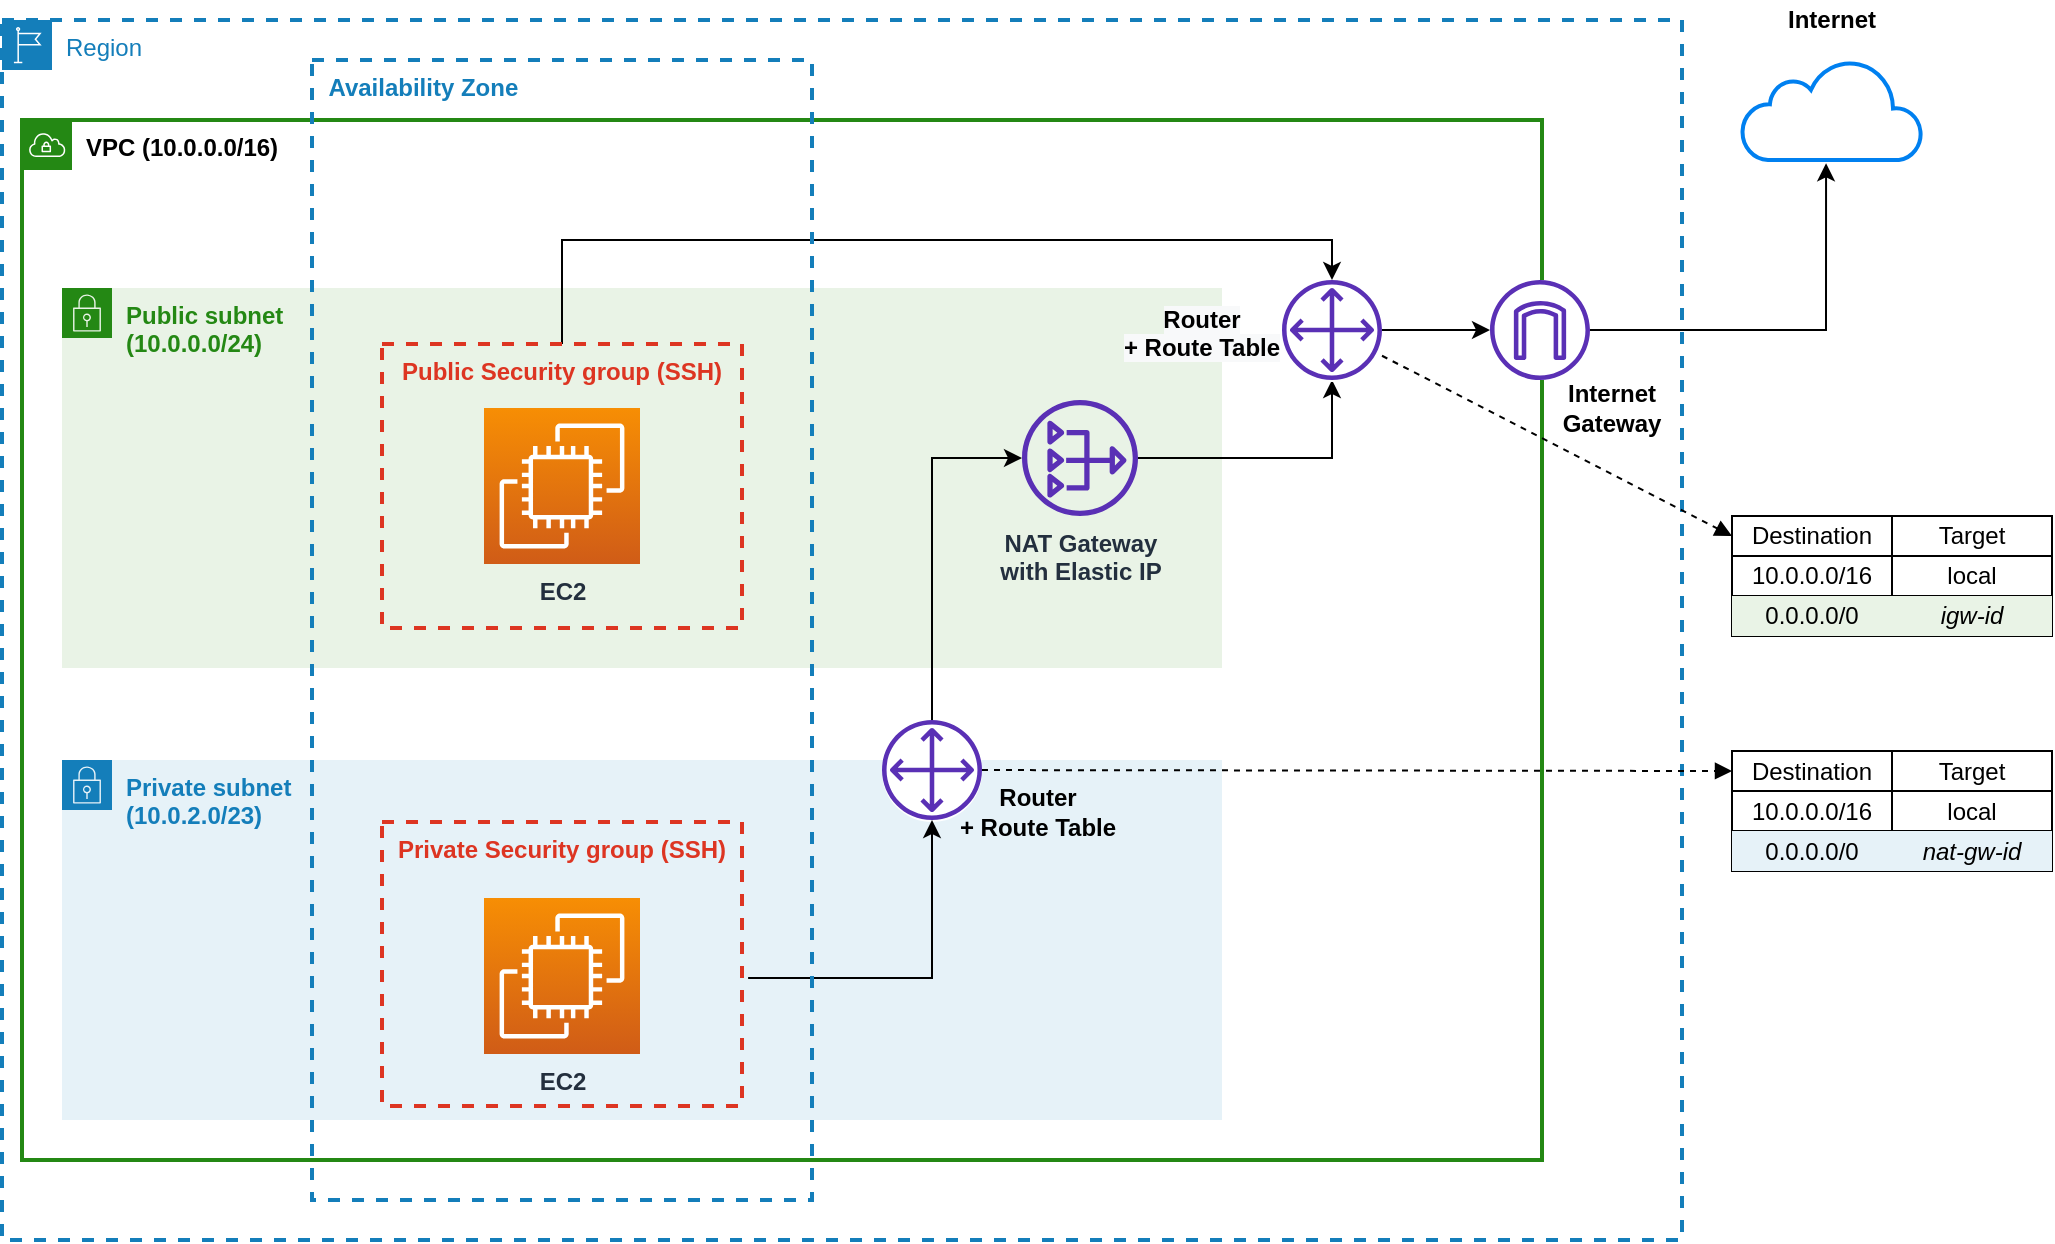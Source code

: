 <mxfile version="14.4.3" type="device"><diagram id="4D0uNt5-6QLpgudtHWD4" name="Page-1"><mxGraphModel dx="1422" dy="822" grid="1" gridSize="10" guides="1" tooltips="1" connect="1" arrows="1" fold="1" page="1" pageScale="1" pageWidth="1169" pageHeight="827" math="0" shadow="0"><root><mxCell id="0"/><mxCell id="1" parent="0"/><mxCell id="k_DIHOhwRYVe0rz_QL8n-2" value="&lt;b&gt;&lt;font color=&quot;#000000&quot;&gt;VPC (10.0.0.0/16)&lt;/font&gt;&lt;/b&gt;" style="points=[[0,0],[0.25,0],[0.5,0],[0.75,0],[1,0],[1,0.25],[1,0.5],[1,0.75],[1,1],[0.75,1],[0.5,1],[0.25,1],[0,1],[0,0.75],[0,0.5],[0,0.25]];outlineConnect=0;gradientColor=none;html=1;whiteSpace=wrap;fontSize=12;fontStyle=0;shape=mxgraph.aws4.group;grIcon=mxgraph.aws4.group_vpc;strokeColor=#248814;fillColor=none;verticalAlign=top;align=left;spacingLeft=30;fontColor=#AAB7B8;dashed=0;strokeWidth=2;" parent="1" vertex="1"><mxGeometry x="90" y="160" width="760" height="520" as="geometry"/></mxCell><mxCell id="Dm6GgKJ4SythQdt6zz18-4" value="Region" style="points=[[0,0],[0.25,0],[0.5,0],[0.75,0],[1,0],[1,0.25],[1,0.5],[1,0.75],[1,1],[0.75,1],[0.5,1],[0.25,1],[0,1],[0,0.75],[0,0.5],[0,0.25]];outlineConnect=0;gradientColor=none;html=1;whiteSpace=wrap;fontSize=12;fontStyle=0;shape=mxgraph.aws4.group;grIcon=mxgraph.aws4.group_region;strokeColor=#147EBA;fillColor=none;verticalAlign=top;align=left;spacingLeft=30;fontColor=#147EBA;dashed=1;strokeWidth=2;" parent="1" vertex="1"><mxGeometry x="80" y="110" width="840" height="610" as="geometry"/></mxCell><mxCell id="k_DIHOhwRYVe0rz_QL8n-9" value="&lt;b&gt;Public subnet&lt;br&gt;(10.0.0.0/24)&lt;br&gt;&lt;/b&gt;" style="points=[[0,0],[0.25,0],[0.5,0],[0.75,0],[1,0],[1,0.25],[1,0.5],[1,0.75],[1,1],[0.75,1],[0.5,1],[0.25,1],[0,1],[0,0.75],[0,0.5],[0,0.25]];outlineConnect=0;gradientColor=none;html=1;whiteSpace=wrap;fontSize=12;fontStyle=0;shape=mxgraph.aws4.group;grIcon=mxgraph.aws4.group_security_group;grStroke=0;strokeColor=#248814;fillColor=#E9F3E6;verticalAlign=top;align=left;spacingLeft=30;fontColor=#248814;dashed=0;" parent="1" vertex="1"><mxGeometry x="110" y="244" width="580" height="190" as="geometry"/></mxCell><mxCell id="k_DIHOhwRYVe0rz_QL8n-10" value="&lt;b&gt;Private subnet&lt;br&gt;(10.0.2.0/23)&lt;br&gt;&lt;/b&gt;" style="points=[[0,0],[0.25,0],[0.5,0],[0.75,0],[1,0],[1,0.25],[1,0.5],[1,0.75],[1,1],[0.75,1],[0.5,1],[0.25,1],[0,1],[0,0.75],[0,0.5],[0,0.25]];outlineConnect=0;gradientColor=none;html=1;whiteSpace=wrap;fontSize=12;fontStyle=0;shape=mxgraph.aws4.group;grIcon=mxgraph.aws4.group_security_group;grStroke=0;strokeColor=#147EBA;fillColor=#E6F2F8;verticalAlign=top;align=left;spacingLeft=30;fontColor=#147EBA;dashed=0;" parent="1" vertex="1"><mxGeometry x="110" y="480" width="580" height="180" as="geometry"/></mxCell><mxCell id="k_DIHOhwRYVe0rz_QL8n-33" style="edgeStyle=orthogonalEdgeStyle;rounded=0;orthogonalLoop=1;jettySize=auto;html=1;exitX=0.5;exitY=0;exitDx=0;exitDy=0;" parent="1" source="k_DIHOhwRYVe0rz_QL8n-12" target="k_DIHOhwRYVe0rz_QL8n-22" edge="1"><mxGeometry relative="1" as="geometry"><Array as="points"><mxPoint x="360" y="220"/><mxPoint x="745" y="220"/></Array></mxGeometry></mxCell><mxCell id="k_DIHOhwRYVe0rz_QL8n-12" value="Public Security group (SSH)" style="fillColor=none;strokeColor=#DD3522;verticalAlign=top;fontStyle=1;fontColor=#DD3522;shadow=0;dashed=1;sketch=0;strokeWidth=2;" parent="1" vertex="1"><mxGeometry x="270" y="272" width="180" height="142" as="geometry"/></mxCell><mxCell id="k_DIHOhwRYVe0rz_QL8n-36" style="edgeStyle=orthogonalEdgeStyle;rounded=0;orthogonalLoop=1;jettySize=auto;html=1;" parent="1" source="k_DIHOhwRYVe0rz_QL8n-4" target="k_DIHOhwRYVe0rz_QL8n-22" edge="1"><mxGeometry relative="1" as="geometry"><Array as="points"><mxPoint x="745" y="329"/></Array></mxGeometry></mxCell><mxCell id="k_DIHOhwRYVe0rz_QL8n-4" value="&lt;b&gt;NAT Gateway&lt;br&gt;with Elastic IP&lt;br&gt;&lt;/b&gt;" style="outlineConnect=0;fontColor=#232F3E;gradientColor=none;fillColor=#5A30B5;strokeColor=none;dashed=0;verticalLabelPosition=bottom;verticalAlign=top;align=center;html=1;fontSize=12;fontStyle=0;aspect=fixed;pointerEvents=1;shape=mxgraph.aws4.nat_gateway;" parent="1" vertex="1"><mxGeometry x="590" y="300" width="58" height="58" as="geometry"/></mxCell><mxCell id="k_DIHOhwRYVe0rz_QL8n-19" value="" style="group" parent="1" vertex="1" connectable="0"><mxGeometry x="520" y="460" width="50" height="51" as="geometry"/></mxCell><mxCell id="k_DIHOhwRYVe0rz_QL8n-15" value="" style="ellipse;whiteSpace=wrap;html=1;shadow=0;dashed=1;sketch=0;strokeWidth=1;gradientColor=none;fillColor=#FFFFFF;strokeColor=none;" parent="k_DIHOhwRYVe0rz_QL8n-19" vertex="1"><mxGeometry y="1" width="50" height="50" as="geometry"/></mxCell><mxCell id="k_DIHOhwRYVe0rz_QL8n-17" value="" style="outlineConnect=0;fontColor=#232F3E;fillColor=#5A30B5;strokeColor=none;dashed=0;verticalLabelPosition=bottom;verticalAlign=top;align=center;html=1;fontSize=12;fontStyle=0;aspect=fixed;pointerEvents=1;shape=mxgraph.aws4.customer_gateway;sketch=0;shadow=0;" parent="k_DIHOhwRYVe0rz_QL8n-19" vertex="1"><mxGeometry width="50" height="50" as="geometry"/></mxCell><mxCell id="k_DIHOhwRYVe0rz_QL8n-20" value="" style="group" parent="1" vertex="1" connectable="0"><mxGeometry x="720" y="240" width="50" height="51" as="geometry"/></mxCell><mxCell id="k_DIHOhwRYVe0rz_QL8n-21" value="" style="ellipse;whiteSpace=wrap;html=1;shadow=0;dashed=1;sketch=0;strokeWidth=1;gradientColor=none;fillColor=#FFFFFF;strokeColor=none;" parent="k_DIHOhwRYVe0rz_QL8n-20" vertex="1"><mxGeometry y="1" width="50" height="50" as="geometry"/></mxCell><mxCell id="k_DIHOhwRYVe0rz_QL8n-22" value="" style="outlineConnect=0;fontColor=#232F3E;fillColor=#5A30B5;strokeColor=none;dashed=0;verticalLabelPosition=bottom;verticalAlign=top;align=center;html=1;fontSize=12;fontStyle=0;aspect=fixed;pointerEvents=1;shape=mxgraph.aws4.customer_gateway;sketch=0;shadow=0;" parent="k_DIHOhwRYVe0rz_QL8n-20" vertex="1"><mxGeometry width="50" height="50" as="geometry"/></mxCell><mxCell id="k_DIHOhwRYVe0rz_QL8n-25" value="" style="html=1;verticalLabelPosition=bottom;align=center;labelBackgroundColor=#ffffff;verticalAlign=top;strokeWidth=2;strokeColor=#0080F0;shadow=0;dashed=0;shape=mxgraph.ios7.icons.cloud;sketch=0;fillColor=#FFFFFF;gradientColor=none;" parent="1" vertex="1"><mxGeometry x="950" y="130" width="90" height="50" as="geometry"/></mxCell><mxCell id="k_DIHOhwRYVe0rz_QL8n-30" value="" style="group" parent="1" vertex="1" connectable="0"><mxGeometry x="824" y="240" width="50" height="50" as="geometry"/></mxCell><mxCell id="k_DIHOhwRYVe0rz_QL8n-27" value="" style="ellipse;whiteSpace=wrap;html=1;shadow=0;dashed=1;sketch=0;strokeWidth=1;gradientColor=none;fillColor=#FFFFFF;strokeColor=none;" parent="k_DIHOhwRYVe0rz_QL8n-30" vertex="1"><mxGeometry width="50" height="50" as="geometry"/></mxCell><mxCell id="k_DIHOhwRYVe0rz_QL8n-29" value="" style="outlineConnect=0;fontColor=#232F3E;gradientColor=none;fillColor=#5A30B5;strokeColor=none;dashed=0;verticalLabelPosition=bottom;verticalAlign=top;align=center;html=1;fontSize=12;fontStyle=0;aspect=fixed;pointerEvents=1;shape=mxgraph.aws4.internet_gateway;shadow=0;sketch=0;" parent="k_DIHOhwRYVe0rz_QL8n-30" vertex="1"><mxGeometry width="50" height="50" as="geometry"/></mxCell><mxCell id="k_DIHOhwRYVe0rz_QL8n-31" value="&lt;b&gt;EC2&lt;/b&gt;" style="outlineConnect=0;fontColor=#232F3E;gradientColor=#F78E04;gradientDirection=north;fillColor=#D05C17;strokeColor=#ffffff;dashed=0;verticalLabelPosition=bottom;verticalAlign=top;align=center;html=1;fontSize=12;fontStyle=0;aspect=fixed;shape=mxgraph.aws4.resourceIcon;resIcon=mxgraph.aws4.ec2;shadow=0;sketch=0;" parent="1" vertex="1"><mxGeometry x="321" y="304" width="78" height="78" as="geometry"/></mxCell><mxCell id="k_DIHOhwRYVe0rz_QL8n-34" style="edgeStyle=orthogonalEdgeStyle;rounded=0;orthogonalLoop=1;jettySize=auto;html=1;exitX=1.017;exitY=0.549;exitDx=0;exitDy=0;exitPerimeter=0;" parent="1" source="Dm6GgKJ4SythQdt6zz18-1" target="k_DIHOhwRYVe0rz_QL8n-17" edge="1"><mxGeometry relative="1" as="geometry"><mxPoint x="420" y="589" as="sourcePoint"/></mxGeometry></mxCell><mxCell id="k_DIHOhwRYVe0rz_QL8n-35" style="edgeStyle=orthogonalEdgeStyle;rounded=0;orthogonalLoop=1;jettySize=auto;html=1;" parent="1" source="k_DIHOhwRYVe0rz_QL8n-17" target="k_DIHOhwRYVe0rz_QL8n-4" edge="1"><mxGeometry relative="1" as="geometry"><Array as="points"><mxPoint x="545" y="329"/></Array></mxGeometry></mxCell><mxCell id="k_DIHOhwRYVe0rz_QL8n-37" style="edgeStyle=orthogonalEdgeStyle;rounded=0;orthogonalLoop=1;jettySize=auto;html=1;" parent="1" source="k_DIHOhwRYVe0rz_QL8n-22" target="k_DIHOhwRYVe0rz_QL8n-29" edge="1"><mxGeometry relative="1" as="geometry"/></mxCell><mxCell id="k_DIHOhwRYVe0rz_QL8n-38" style="edgeStyle=orthogonalEdgeStyle;rounded=0;orthogonalLoop=1;jettySize=auto;html=1;entryX=0.467;entryY=1.033;entryDx=0;entryDy=0;entryPerimeter=0;" parent="1" source="k_DIHOhwRYVe0rz_QL8n-29" target="k_DIHOhwRYVe0rz_QL8n-25" edge="1"><mxGeometry relative="1" as="geometry"/></mxCell><mxCell id="k_DIHOhwRYVe0rz_QL8n-39" value="&lt;b&gt;Router&lt;br&gt;+ Route Table&lt;/b&gt;" style="text;html=1;strokeColor=none;fillColor=none;align=center;verticalAlign=middle;whiteSpace=wrap;rounded=0;shadow=0;dashed=1;sketch=0;" parent="1" vertex="1"><mxGeometry x="548" y="495.5" width="100" height="20" as="geometry"/></mxCell><mxCell id="k_DIHOhwRYVe0rz_QL8n-40" value="&lt;b&gt;Internet &lt;br&gt;Gateway&lt;/b&gt;" style="text;html=1;strokeColor=none;fillColor=none;align=center;verticalAlign=middle;whiteSpace=wrap;rounded=0;shadow=0;dashed=1;sketch=0;" parent="1" vertex="1"><mxGeometry x="835" y="294" width="100" height="20" as="geometry"/></mxCell><mxCell id="k_DIHOhwRYVe0rz_QL8n-41" value="&lt;b&gt;Internet&lt;/b&gt;" style="text;html=1;strokeColor=none;fillColor=none;align=center;verticalAlign=middle;whiteSpace=wrap;rounded=0;shadow=0;dashed=1;sketch=0;" parent="1" vertex="1"><mxGeometry x="945" y="100" width="100" height="20" as="geometry"/></mxCell><mxCell id="k_DIHOhwRYVe0rz_QL8n-42" value="" style="shape=table;html=1;whiteSpace=wrap;startSize=0;container=1;collapsible=0;childLayout=tableLayout;shadow=0;sketch=0;strokeWidth=1;fillColor=#FFFFFF;gradientColor=none;" parent="1" vertex="1"><mxGeometry x="945" y="358" width="160" height="60" as="geometry"/></mxCell><mxCell id="k_DIHOhwRYVe0rz_QL8n-43" value="" style="shape=partialRectangle;html=1;whiteSpace=wrap;collapsible=0;dropTarget=0;pointerEvents=0;fillColor=none;top=0;left=0;bottom=0;right=0;points=[[0,0.5],[1,0.5]];portConstraint=eastwest;" parent="k_DIHOhwRYVe0rz_QL8n-42" vertex="1"><mxGeometry width="160" height="20" as="geometry"/></mxCell><mxCell id="k_DIHOhwRYVe0rz_QL8n-44" value="Destination" style="shape=partialRectangle;html=1;whiteSpace=wrap;connectable=0;fillColor=none;top=0;left=0;bottom=0;right=0;overflow=hidden;" parent="k_DIHOhwRYVe0rz_QL8n-43" vertex="1"><mxGeometry width="80" height="20" as="geometry"/></mxCell><mxCell id="k_DIHOhwRYVe0rz_QL8n-45" value="Target" style="shape=partialRectangle;html=1;whiteSpace=wrap;connectable=0;fillColor=none;top=0;left=0;bottom=0;right=0;overflow=hidden;" parent="k_DIHOhwRYVe0rz_QL8n-43" vertex="1"><mxGeometry x="80" width="80" height="20" as="geometry"/></mxCell><mxCell id="k_DIHOhwRYVe0rz_QL8n-47" value="" style="shape=partialRectangle;html=1;whiteSpace=wrap;collapsible=0;dropTarget=0;pointerEvents=0;fillColor=none;top=0;left=0;bottom=0;right=0;points=[[0,0.5],[1,0.5]];portConstraint=eastwest;" parent="k_DIHOhwRYVe0rz_QL8n-42" vertex="1"><mxGeometry y="20" width="160" height="20" as="geometry"/></mxCell><mxCell id="k_DIHOhwRYVe0rz_QL8n-48" value="10.0.0.0/16" style="shape=partialRectangle;html=1;whiteSpace=wrap;connectable=0;fillColor=none;top=0;left=0;bottom=0;right=0;overflow=hidden;" parent="k_DIHOhwRYVe0rz_QL8n-47" vertex="1"><mxGeometry width="80" height="20" as="geometry"/></mxCell><mxCell id="k_DIHOhwRYVe0rz_QL8n-49" value="local" style="shape=partialRectangle;html=1;whiteSpace=wrap;connectable=0;fillColor=none;top=0;left=0;bottom=0;right=0;overflow=hidden;" parent="k_DIHOhwRYVe0rz_QL8n-47" vertex="1"><mxGeometry x="80" width="80" height="20" as="geometry"/></mxCell><mxCell id="k_DIHOhwRYVe0rz_QL8n-51" value="" style="shape=partialRectangle;html=1;whiteSpace=wrap;collapsible=0;dropTarget=0;pointerEvents=0;fillColor=none;top=0;left=0;bottom=0;right=0;points=[[0,0.5],[1,0.5]];portConstraint=eastwest;" parent="k_DIHOhwRYVe0rz_QL8n-42" vertex="1"><mxGeometry y="40" width="160" height="20" as="geometry"/></mxCell><mxCell id="k_DIHOhwRYVe0rz_QL8n-52" value="0.0.0.0/0" style="shape=partialRectangle;html=1;whiteSpace=wrap;connectable=0;top=0;left=0;bottom=0;right=0;overflow=hidden;fillColor=#E9F3E6;" parent="k_DIHOhwRYVe0rz_QL8n-51" vertex="1"><mxGeometry width="80" height="20" as="geometry"/></mxCell><mxCell id="k_DIHOhwRYVe0rz_QL8n-53" value="&lt;i&gt;igw-id&lt;/i&gt;" style="shape=partialRectangle;html=1;whiteSpace=wrap;connectable=0;top=0;left=0;bottom=0;right=0;overflow=hidden;fillColor=#E9F3E6;" parent="k_DIHOhwRYVe0rz_QL8n-51" vertex="1"><mxGeometry x="80" width="80" height="20" as="geometry"/></mxCell><mxCell id="k_DIHOhwRYVe0rz_QL8n-55" value="" style="shape=table;html=1;whiteSpace=wrap;startSize=0;container=1;collapsible=0;childLayout=tableLayout;shadow=0;sketch=0;strokeWidth=1;fillColor=#FFFFFF;gradientColor=none;" parent="1" vertex="1"><mxGeometry x="945" y="475.5" width="160" height="60" as="geometry"/></mxCell><mxCell id="k_DIHOhwRYVe0rz_QL8n-56" value="" style="shape=partialRectangle;html=1;whiteSpace=wrap;collapsible=0;dropTarget=0;pointerEvents=0;fillColor=none;top=0;left=0;bottom=0;right=0;points=[[0,0.5],[1,0.5]];portConstraint=eastwest;" parent="k_DIHOhwRYVe0rz_QL8n-55" vertex="1"><mxGeometry width="160" height="20" as="geometry"/></mxCell><mxCell id="k_DIHOhwRYVe0rz_QL8n-57" value="Destination" style="shape=partialRectangle;html=1;whiteSpace=wrap;connectable=0;fillColor=none;top=0;left=0;bottom=0;right=0;overflow=hidden;" parent="k_DIHOhwRYVe0rz_QL8n-56" vertex="1"><mxGeometry width="80" height="20" as="geometry"/></mxCell><mxCell id="k_DIHOhwRYVe0rz_QL8n-58" value="Target" style="shape=partialRectangle;html=1;whiteSpace=wrap;connectable=0;fillColor=none;top=0;left=0;bottom=0;right=0;overflow=hidden;" parent="k_DIHOhwRYVe0rz_QL8n-56" vertex="1"><mxGeometry x="80" width="80" height="20" as="geometry"/></mxCell><mxCell id="k_DIHOhwRYVe0rz_QL8n-59" value="" style="shape=partialRectangle;html=1;whiteSpace=wrap;collapsible=0;dropTarget=0;pointerEvents=0;fillColor=none;top=0;left=0;bottom=0;right=0;points=[[0,0.5],[1,0.5]];portConstraint=eastwest;" parent="k_DIHOhwRYVe0rz_QL8n-55" vertex="1"><mxGeometry y="20" width="160" height="20" as="geometry"/></mxCell><mxCell id="k_DIHOhwRYVe0rz_QL8n-60" value="10.0.0.0/16" style="shape=partialRectangle;html=1;whiteSpace=wrap;connectable=0;fillColor=none;top=0;left=0;bottom=0;right=0;overflow=hidden;" parent="k_DIHOhwRYVe0rz_QL8n-59" vertex="1"><mxGeometry width="80" height="20" as="geometry"/></mxCell><mxCell id="k_DIHOhwRYVe0rz_QL8n-61" value="local" style="shape=partialRectangle;html=1;whiteSpace=wrap;connectable=0;fillColor=none;top=0;left=0;bottom=0;right=0;overflow=hidden;" parent="k_DIHOhwRYVe0rz_QL8n-59" vertex="1"><mxGeometry x="80" width="80" height="20" as="geometry"/></mxCell><mxCell id="k_DIHOhwRYVe0rz_QL8n-62" value="" style="shape=partialRectangle;html=1;whiteSpace=wrap;collapsible=0;dropTarget=0;pointerEvents=0;fillColor=none;top=0;left=0;bottom=0;right=0;points=[[0,0.5],[1,0.5]];portConstraint=eastwest;" parent="k_DIHOhwRYVe0rz_QL8n-55" vertex="1"><mxGeometry y="40" width="160" height="20" as="geometry"/></mxCell><mxCell id="k_DIHOhwRYVe0rz_QL8n-63" value="0.0.0.0/0" style="shape=partialRectangle;html=1;whiteSpace=wrap;connectable=0;top=0;left=0;bottom=0;right=0;overflow=hidden;fillColor=#E6F2F8;" parent="k_DIHOhwRYVe0rz_QL8n-62" vertex="1"><mxGeometry width="80" height="20" as="geometry"/></mxCell><mxCell id="k_DIHOhwRYVe0rz_QL8n-64" value="&lt;i&gt;nat-gw-id&lt;/i&gt;" style="shape=partialRectangle;html=1;whiteSpace=wrap;connectable=0;top=0;left=0;bottom=0;right=0;overflow=hidden;fillColor=#E6F2F8;" parent="k_DIHOhwRYVe0rz_QL8n-62" vertex="1"><mxGeometry x="80" width="80" height="20" as="geometry"/></mxCell><mxCell id="k_DIHOhwRYVe0rz_QL8n-65" value="" style="endArrow=block;html=1;entryX=0;entryY=0.5;entryDx=0;entryDy=0;dashed=1;endFill=1;" parent="1" source="k_DIHOhwRYVe0rz_QL8n-17" target="k_DIHOhwRYVe0rz_QL8n-56" edge="1"><mxGeometry width="50" height="50" relative="1" as="geometry"><mxPoint x="670" y="490" as="sourcePoint"/><mxPoint x="720" y="440" as="targetPoint"/></mxGeometry></mxCell><mxCell id="k_DIHOhwRYVe0rz_QL8n-66" value="" style="endArrow=block;html=1;dashed=1;endFill=1;entryX=0;entryY=0.5;entryDx=0;entryDy=0;" parent="1" source="k_DIHOhwRYVe0rz_QL8n-22" target="k_DIHOhwRYVe0rz_QL8n-43" edge="1"><mxGeometry width="50" height="50" relative="1" as="geometry"><mxPoint x="580" y="498.481" as="sourcePoint"/><mxPoint x="930" y="410" as="targetPoint"/></mxGeometry></mxCell><mxCell id="Dm6GgKJ4SythQdt6zz18-1" value="Private Security group (SSH)" style="fillColor=none;strokeColor=#DD3522;verticalAlign=top;fontStyle=1;fontColor=#DD3522;shadow=0;dashed=1;sketch=0;strokeWidth=2;" parent="1" vertex="1"><mxGeometry x="270" y="511" width="180" height="142" as="geometry"/></mxCell><mxCell id="Dm6GgKJ4SythQdt6zz18-2" value="&lt;b&gt;EC2&lt;/b&gt;" style="outlineConnect=0;fontColor=#232F3E;gradientColor=#F78E04;gradientDirection=north;fillColor=#D05C17;strokeColor=#ffffff;dashed=0;verticalLabelPosition=bottom;verticalAlign=top;align=center;html=1;fontSize=12;fontStyle=0;aspect=fixed;shape=mxgraph.aws4.resourceIcon;resIcon=mxgraph.aws4.ec2;shadow=0;sketch=0;" parent="1" vertex="1"><mxGeometry x="321" y="549" width="78" height="78" as="geometry"/></mxCell><mxCell id="k_DIHOhwRYVe0rz_QL8n-7" value="  Availability Zone" style="fillColor=none;strokeColor=#147EBA;verticalAlign=top;fontStyle=1;fontColor=#147EBA;strokeWidth=2;dashed=1;align=left;" parent="1" vertex="1"><mxGeometry x="235" y="130" width="250" height="570" as="geometry"/></mxCell><mxCell id="a9BEvB7ARvApBp9vqokN-1" value="&lt;b style=&quot;color: rgb(0, 0, 0); font-family: helvetica; font-size: 12px; font-style: normal; letter-spacing: normal; text-indent: 0px; text-transform: none; word-spacing: 0px; background-color: rgb(248, 249, 250);&quot;&gt;Router&lt;br&gt;+ Route Table&lt;/b&gt;" style="text;whiteSpace=wrap;html=1;align=center;" parent="1" vertex="1"><mxGeometry x="630" y="245.5" width="100" height="40" as="geometry"/></mxCell></root></mxGraphModel></diagram></mxfile>